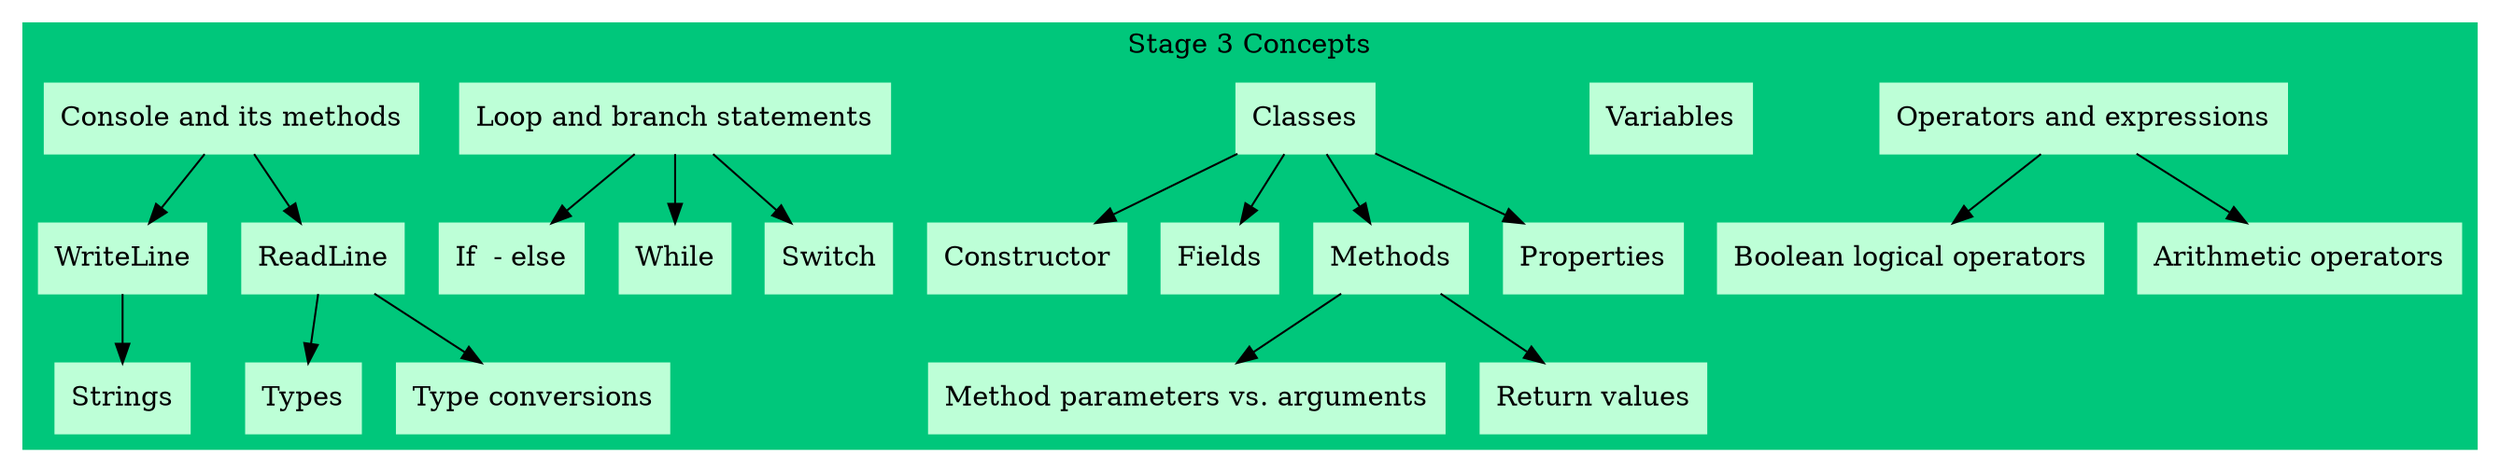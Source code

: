 
digraph ConceptsMap {

	subgraph cluster_0 {
		style=filled;
		color="#00c77b";
        
		node [style = filled color = "#bdffd7" shape = box];
        
		
		node [] "Operators and expressions";
		node [] Variables;
		node [] Classes;
        node [] "Loop and branch statements";
		node [] "Console and its methods";
        
		Classes -> Constructor;
		Classes -> Fields;
        Classes -> Methods;
		Classes -> Properties;
		

		"Console and its methods" -> "WriteLine";
		"Console and its methods" -> "ReadLine";
		"WriteLine" -> "Strings"
		"ReadLine" -> "Types"
		"ReadLine" -> "Type conversions"

		"Loop and branch statements" -> "If  - else"
		"Loop and branch statements" -> "While";
		"Loop and branch statements" -> "Switch";

		"Operators and expressions" -> "Boolean logical operators";
		"Operators and expressions" -> "Arithmetic operators";
		
		"Methods" -> "Method parameters vs. arguments";
		"Methods" -> "Return values";

		label = "Stage 3 Concepts";
	}

}
